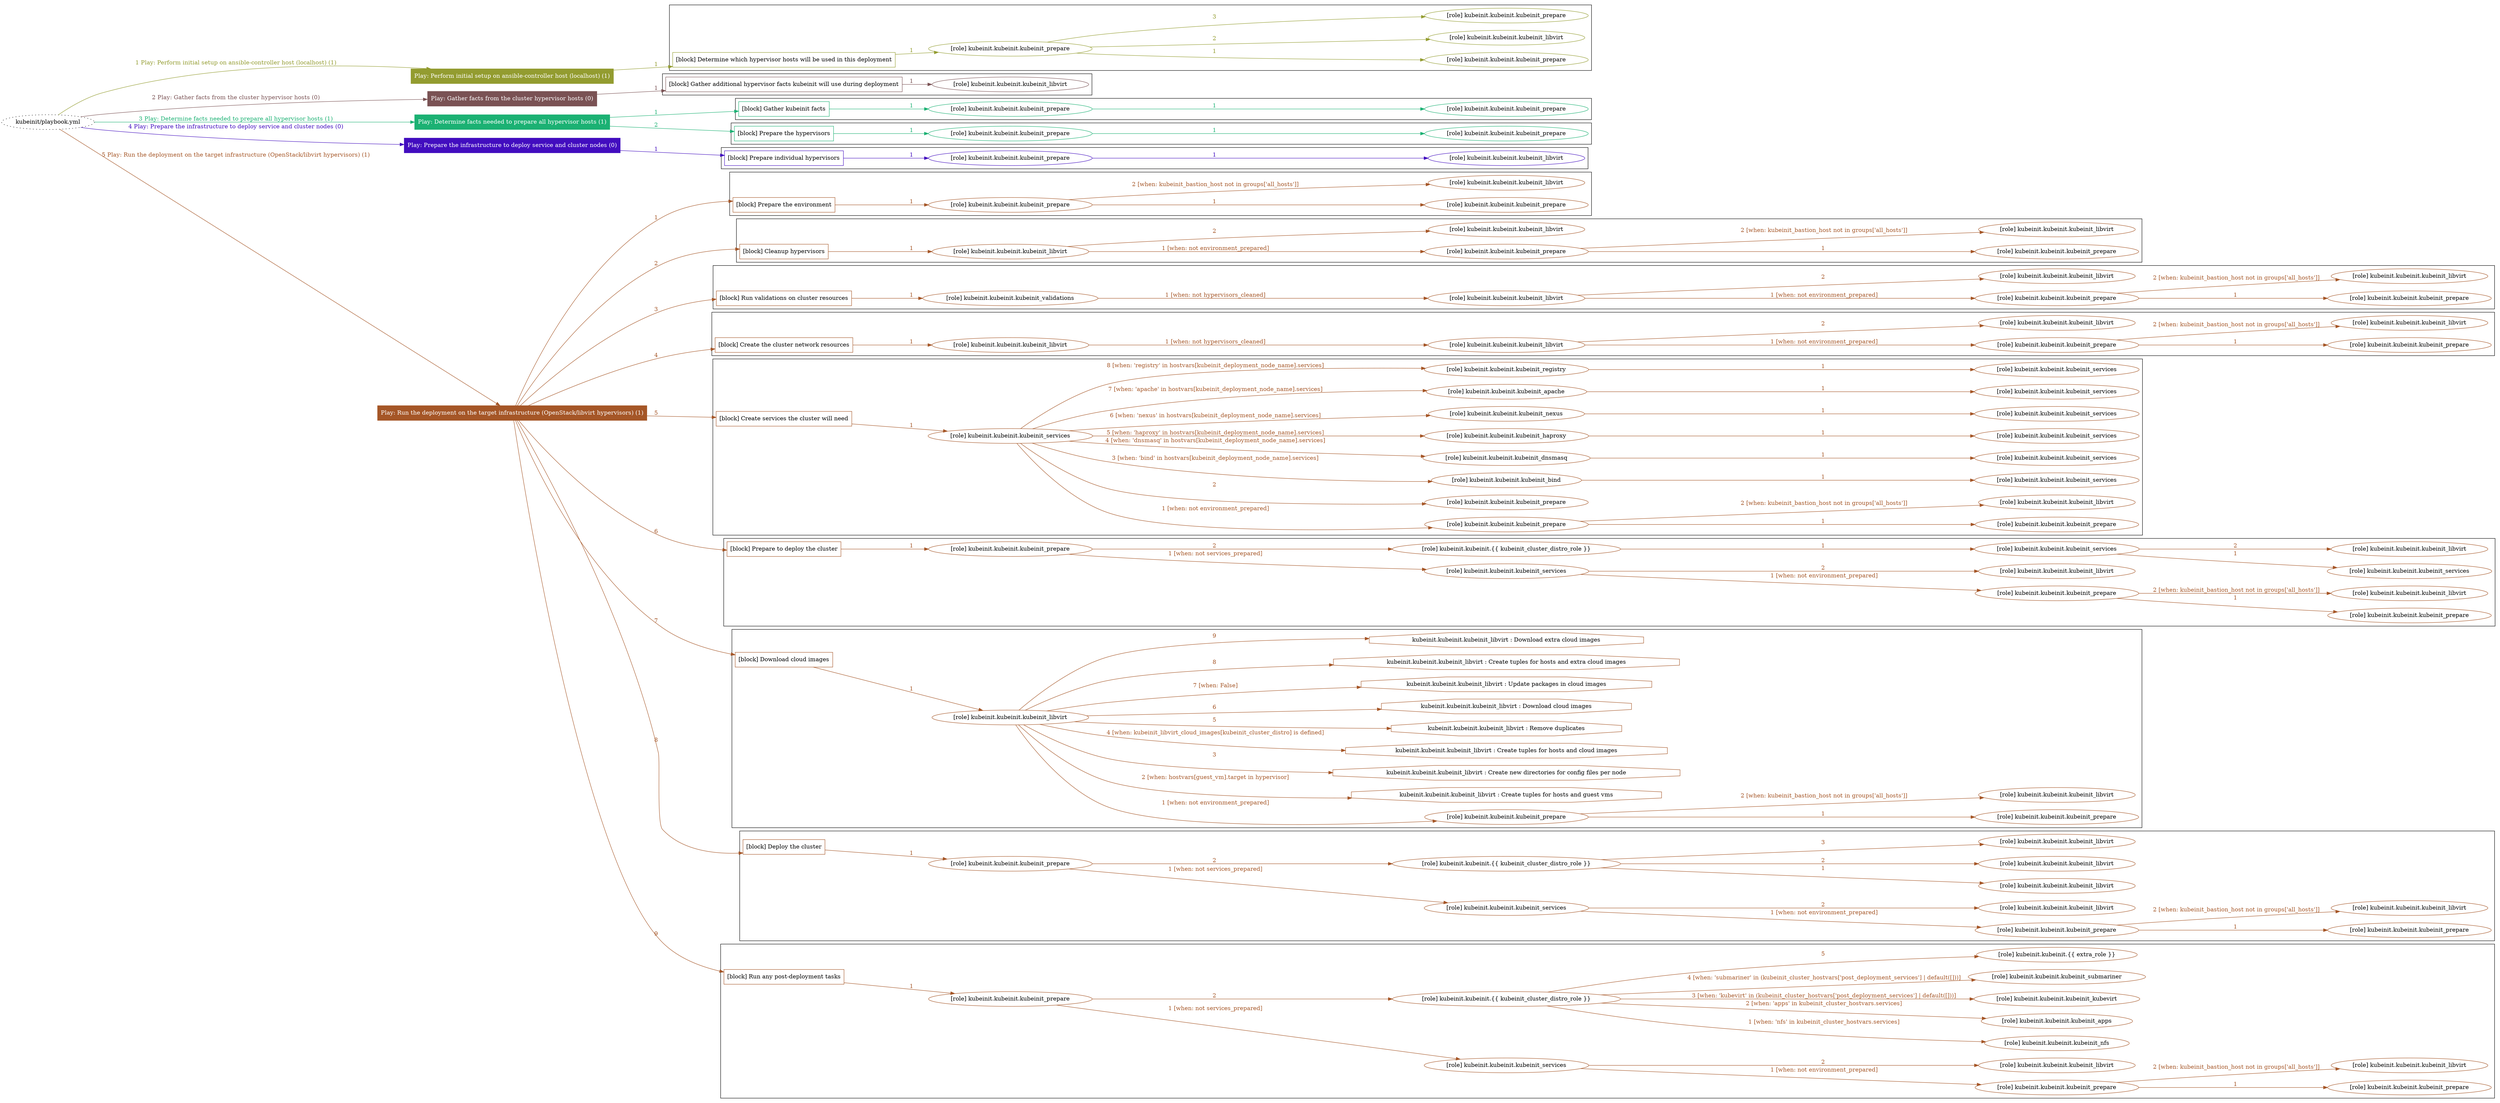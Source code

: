digraph {
	graph [concentrate=true ordering=in rankdir=LR ratio=fill]
	edge [esep=5 sep=10]
	"kubeinit/playbook.yml" [URL="/home/runner/work/kubeinit/kubeinit/kubeinit/playbook.yml" id=playbook_d1da9952 style=dotted]
	"kubeinit/playbook.yml" -> play_662b29b6 [label="1 Play: Perform initial setup on ansible-controller host (localhost) (1)" color="#939c30" fontcolor="#939c30" id=edge_playbook_d1da9952_play_662b29b6 labeltooltip="1 Play: Perform initial setup on ansible-controller host (localhost) (1)" tooltip="1 Play: Perform initial setup on ansible-controller host (localhost) (1)"]
	subgraph "Play: Perform initial setup on ansible-controller host (localhost) (1)" {
		play_662b29b6 [label="Play: Perform initial setup on ansible-controller host (localhost) (1)" URL="/home/runner/work/kubeinit/kubeinit/kubeinit/playbook.yml" color="#939c30" fontcolor="#ffffff" id=play_662b29b6 shape=box style=filled tooltip=localhost]
		play_662b29b6 -> block_c05d5212 [label=1 color="#939c30" fontcolor="#939c30" id=edge_1_play_662b29b6_block_c05d5212 labeltooltip=1 tooltip=1]
		subgraph cluster_block_c05d5212 {
			block_c05d5212 [label="[block] Determine which hypervisor hosts will be used in this deployment" URL="/home/runner/work/kubeinit/kubeinit/kubeinit/playbook.yml" color="#939c30" id=block_c05d5212 labeltooltip="Determine which hypervisor hosts will be used in this deployment" shape=box tooltip="Determine which hypervisor hosts will be used in this deployment"]
			block_c05d5212 -> role_7e450bf5 [label="1 " color="#939c30" fontcolor="#939c30" id=edge_1_block_c05d5212_role_7e450bf5 labeltooltip="1 " tooltip="1 "]
			subgraph "kubeinit.kubeinit.kubeinit_prepare" {
				role_7e450bf5 [label="[role] kubeinit.kubeinit.kubeinit_prepare" URL="/home/runner/work/kubeinit/kubeinit/kubeinit/playbook.yml" color="#939c30" id=role_7e450bf5 tooltip="kubeinit.kubeinit.kubeinit_prepare"]
				role_7e450bf5 -> role_4f6986a4 [label="1 " color="#939c30" fontcolor="#939c30" id=edge_1_role_7e450bf5_role_4f6986a4 labeltooltip="1 " tooltip="1 "]
				subgraph "kubeinit.kubeinit.kubeinit_prepare" {
					role_4f6986a4 [label="[role] kubeinit.kubeinit.kubeinit_prepare" URL="/home/runner/.ansible/collections/ansible_collections/kubeinit/kubeinit/roles/kubeinit_prepare/tasks/build_hypervisors_group.yml" color="#939c30" id=role_4f6986a4 tooltip="kubeinit.kubeinit.kubeinit_prepare"]
				}
				role_7e450bf5 -> role_760bb6c4 [label="2 " color="#939c30" fontcolor="#939c30" id=edge_2_role_7e450bf5_role_760bb6c4 labeltooltip="2 " tooltip="2 "]
				subgraph "kubeinit.kubeinit.kubeinit_libvirt" {
					role_760bb6c4 [label="[role] kubeinit.kubeinit.kubeinit_libvirt" URL="/home/runner/.ansible/collections/ansible_collections/kubeinit/kubeinit/roles/kubeinit_prepare/tasks/build_hypervisors_group.yml" color="#939c30" id=role_760bb6c4 tooltip="kubeinit.kubeinit.kubeinit_libvirt"]
				}
				role_7e450bf5 -> role_2a77bbaf [label="3 " color="#939c30" fontcolor="#939c30" id=edge_3_role_7e450bf5_role_2a77bbaf labeltooltip="3 " tooltip="3 "]
				subgraph "kubeinit.kubeinit.kubeinit_prepare" {
					role_2a77bbaf [label="[role] kubeinit.kubeinit.kubeinit_prepare" URL="/home/runner/.ansible/collections/ansible_collections/kubeinit/kubeinit/roles/kubeinit_prepare/tasks/build_hypervisors_group.yml" color="#939c30" id=role_2a77bbaf tooltip="kubeinit.kubeinit.kubeinit_prepare"]
				}
			}
		}
	}
	"kubeinit/playbook.yml" -> play_2a6d1d08 [label="2 Play: Gather facts from the cluster hypervisor hosts (0)" color="#7a5254" fontcolor="#7a5254" id=edge_playbook_d1da9952_play_2a6d1d08 labeltooltip="2 Play: Gather facts from the cluster hypervisor hosts (0)" tooltip="2 Play: Gather facts from the cluster hypervisor hosts (0)"]
	subgraph "Play: Gather facts from the cluster hypervisor hosts (0)" {
		play_2a6d1d08 [label="Play: Gather facts from the cluster hypervisor hosts (0)" URL="/home/runner/work/kubeinit/kubeinit/kubeinit/playbook.yml" color="#7a5254" fontcolor="#ffffff" id=play_2a6d1d08 shape=box style=filled tooltip="Play: Gather facts from the cluster hypervisor hosts (0)"]
		play_2a6d1d08 -> block_2b418cd2 [label=1 color="#7a5254" fontcolor="#7a5254" id=edge_1_play_2a6d1d08_block_2b418cd2 labeltooltip=1 tooltip=1]
		subgraph cluster_block_2b418cd2 {
			block_2b418cd2 [label="[block] Gather additional hypervisor facts kubeinit will use during deployment" URL="/home/runner/work/kubeinit/kubeinit/kubeinit/playbook.yml" color="#7a5254" id=block_2b418cd2 labeltooltip="Gather additional hypervisor facts kubeinit will use during deployment" shape=box tooltip="Gather additional hypervisor facts kubeinit will use during deployment"]
			block_2b418cd2 -> role_70127aea [label="1 " color="#7a5254" fontcolor="#7a5254" id=edge_1_block_2b418cd2_role_70127aea labeltooltip="1 " tooltip="1 "]
			subgraph "kubeinit.kubeinit.kubeinit_libvirt" {
				role_70127aea [label="[role] kubeinit.kubeinit.kubeinit_libvirt" URL="/home/runner/work/kubeinit/kubeinit/kubeinit/playbook.yml" color="#7a5254" id=role_70127aea tooltip="kubeinit.kubeinit.kubeinit_libvirt"]
			}
		}
	}
	"kubeinit/playbook.yml" -> play_6ed40067 [label="3 Play: Determine facts needed to prepare all hypervisor hosts (1)" color="#1bb173" fontcolor="#1bb173" id=edge_playbook_d1da9952_play_6ed40067 labeltooltip="3 Play: Determine facts needed to prepare all hypervisor hosts (1)" tooltip="3 Play: Determine facts needed to prepare all hypervisor hosts (1)"]
	subgraph "Play: Determine facts needed to prepare all hypervisor hosts (1)" {
		play_6ed40067 [label="Play: Determine facts needed to prepare all hypervisor hosts (1)" URL="/home/runner/work/kubeinit/kubeinit/kubeinit/playbook.yml" color="#1bb173" fontcolor="#ffffff" id=play_6ed40067 shape=box style=filled tooltip=localhost]
		play_6ed40067 -> block_ebfdbe1a [label=1 color="#1bb173" fontcolor="#1bb173" id=edge_1_play_6ed40067_block_ebfdbe1a labeltooltip=1 tooltip=1]
		subgraph cluster_block_ebfdbe1a {
			block_ebfdbe1a [label="[block] Gather kubeinit facts" URL="/home/runner/work/kubeinit/kubeinit/kubeinit/playbook.yml" color="#1bb173" id=block_ebfdbe1a labeltooltip="Gather kubeinit facts" shape=box tooltip="Gather kubeinit facts"]
			block_ebfdbe1a -> role_60ce5a3d [label="1 " color="#1bb173" fontcolor="#1bb173" id=edge_1_block_ebfdbe1a_role_60ce5a3d labeltooltip="1 " tooltip="1 "]
			subgraph "kubeinit.kubeinit.kubeinit_prepare" {
				role_60ce5a3d [label="[role] kubeinit.kubeinit.kubeinit_prepare" URL="/home/runner/work/kubeinit/kubeinit/kubeinit/playbook.yml" color="#1bb173" id=role_60ce5a3d tooltip="kubeinit.kubeinit.kubeinit_prepare"]
				role_60ce5a3d -> role_735c7109 [label="1 " color="#1bb173" fontcolor="#1bb173" id=edge_1_role_60ce5a3d_role_735c7109 labeltooltip="1 " tooltip="1 "]
				subgraph "kubeinit.kubeinit.kubeinit_prepare" {
					role_735c7109 [label="[role] kubeinit.kubeinit.kubeinit_prepare" URL="/home/runner/.ansible/collections/ansible_collections/kubeinit/kubeinit/roles/kubeinit_prepare/tasks/gather_kubeinit_facts.yml" color="#1bb173" id=role_735c7109 tooltip="kubeinit.kubeinit.kubeinit_prepare"]
				}
			}
		}
		play_6ed40067 -> block_7d6ee510 [label=2 color="#1bb173" fontcolor="#1bb173" id=edge_2_play_6ed40067_block_7d6ee510 labeltooltip=2 tooltip=2]
		subgraph cluster_block_7d6ee510 {
			block_7d6ee510 [label="[block] Prepare the hypervisors" URL="/home/runner/work/kubeinit/kubeinit/kubeinit/playbook.yml" color="#1bb173" id=block_7d6ee510 labeltooltip="Prepare the hypervisors" shape=box tooltip="Prepare the hypervisors"]
			block_7d6ee510 -> role_ae516bfd [label="1 " color="#1bb173" fontcolor="#1bb173" id=edge_1_block_7d6ee510_role_ae516bfd labeltooltip="1 " tooltip="1 "]
			subgraph "kubeinit.kubeinit.kubeinit_prepare" {
				role_ae516bfd [label="[role] kubeinit.kubeinit.kubeinit_prepare" URL="/home/runner/work/kubeinit/kubeinit/kubeinit/playbook.yml" color="#1bb173" id=role_ae516bfd tooltip="kubeinit.kubeinit.kubeinit_prepare"]
				role_ae516bfd -> role_1ea1a1ce [label="1 " color="#1bb173" fontcolor="#1bb173" id=edge_1_role_ae516bfd_role_1ea1a1ce labeltooltip="1 " tooltip="1 "]
				subgraph "kubeinit.kubeinit.kubeinit_prepare" {
					role_1ea1a1ce [label="[role] kubeinit.kubeinit.kubeinit_prepare" URL="/home/runner/.ansible/collections/ansible_collections/kubeinit/kubeinit/roles/kubeinit_prepare/tasks/gather_kubeinit_facts.yml" color="#1bb173" id=role_1ea1a1ce tooltip="kubeinit.kubeinit.kubeinit_prepare"]
				}
			}
		}
	}
	"kubeinit/playbook.yml" -> play_70d8ca11 [label="4 Play: Prepare the infrastructure to deploy service and cluster nodes (0)" color="#420dbf" fontcolor="#420dbf" id=edge_playbook_d1da9952_play_70d8ca11 labeltooltip="4 Play: Prepare the infrastructure to deploy service and cluster nodes (0)" tooltip="4 Play: Prepare the infrastructure to deploy service and cluster nodes (0)"]
	subgraph "Play: Prepare the infrastructure to deploy service and cluster nodes (0)" {
		play_70d8ca11 [label="Play: Prepare the infrastructure to deploy service and cluster nodes (0)" URL="/home/runner/work/kubeinit/kubeinit/kubeinit/playbook.yml" color="#420dbf" fontcolor="#ffffff" id=play_70d8ca11 shape=box style=filled tooltip="Play: Prepare the infrastructure to deploy service and cluster nodes (0)"]
		play_70d8ca11 -> block_3f140cfa [label=1 color="#420dbf" fontcolor="#420dbf" id=edge_1_play_70d8ca11_block_3f140cfa labeltooltip=1 tooltip=1]
		subgraph cluster_block_3f140cfa {
			block_3f140cfa [label="[block] Prepare individual hypervisors" URL="/home/runner/work/kubeinit/kubeinit/kubeinit/playbook.yml" color="#420dbf" id=block_3f140cfa labeltooltip="Prepare individual hypervisors" shape=box tooltip="Prepare individual hypervisors"]
			block_3f140cfa -> role_efd547f2 [label="1 " color="#420dbf" fontcolor="#420dbf" id=edge_1_block_3f140cfa_role_efd547f2 labeltooltip="1 " tooltip="1 "]
			subgraph "kubeinit.kubeinit.kubeinit_prepare" {
				role_efd547f2 [label="[role] kubeinit.kubeinit.kubeinit_prepare" URL="/home/runner/work/kubeinit/kubeinit/kubeinit/playbook.yml" color="#420dbf" id=role_efd547f2 tooltip="kubeinit.kubeinit.kubeinit_prepare"]
				role_efd547f2 -> role_08964201 [label="1 " color="#420dbf" fontcolor="#420dbf" id=edge_1_role_efd547f2_role_08964201 labeltooltip="1 " tooltip="1 "]
				subgraph "kubeinit.kubeinit.kubeinit_libvirt" {
					role_08964201 [label="[role] kubeinit.kubeinit.kubeinit_libvirt" URL="/home/runner/.ansible/collections/ansible_collections/kubeinit/kubeinit/roles/kubeinit_prepare/tasks/prepare_hypervisor.yml" color="#420dbf" id=role_08964201 tooltip="kubeinit.kubeinit.kubeinit_libvirt"]
				}
			}
		}
	}
	"kubeinit/playbook.yml" -> play_ff122898 [label="5 Play: Run the deployment on the target infrastructure (OpenStack/libvirt hypervisors) (1)" color="#a55627" fontcolor="#a55627" id=edge_playbook_d1da9952_play_ff122898 labeltooltip="5 Play: Run the deployment on the target infrastructure (OpenStack/libvirt hypervisors) (1)" tooltip="5 Play: Run the deployment on the target infrastructure (OpenStack/libvirt hypervisors) (1)"]
	subgraph "Play: Run the deployment on the target infrastructure (OpenStack/libvirt hypervisors) (1)" {
		play_ff122898 [label="Play: Run the deployment on the target infrastructure (OpenStack/libvirt hypervisors) (1)" URL="/home/runner/work/kubeinit/kubeinit/kubeinit/playbook.yml" color="#a55627" fontcolor="#ffffff" id=play_ff122898 shape=box style=filled tooltip=localhost]
		play_ff122898 -> block_a1c1dda0 [label=1 color="#a55627" fontcolor="#a55627" id=edge_1_play_ff122898_block_a1c1dda0 labeltooltip=1 tooltip=1]
		subgraph cluster_block_a1c1dda0 {
			block_a1c1dda0 [label="[block] Prepare the environment" URL="/home/runner/work/kubeinit/kubeinit/kubeinit/playbook.yml" color="#a55627" id=block_a1c1dda0 labeltooltip="Prepare the environment" shape=box tooltip="Prepare the environment"]
			block_a1c1dda0 -> role_d96fa83d [label="1 " color="#a55627" fontcolor="#a55627" id=edge_1_block_a1c1dda0_role_d96fa83d labeltooltip="1 " tooltip="1 "]
			subgraph "kubeinit.kubeinit.kubeinit_prepare" {
				role_d96fa83d [label="[role] kubeinit.kubeinit.kubeinit_prepare" URL="/home/runner/work/kubeinit/kubeinit/kubeinit/playbook.yml" color="#a55627" id=role_d96fa83d tooltip="kubeinit.kubeinit.kubeinit_prepare"]
				role_d96fa83d -> role_6de77647 [label="1 " color="#a55627" fontcolor="#a55627" id=edge_1_role_d96fa83d_role_6de77647 labeltooltip="1 " tooltip="1 "]
				subgraph "kubeinit.kubeinit.kubeinit_prepare" {
					role_6de77647 [label="[role] kubeinit.kubeinit.kubeinit_prepare" URL="/home/runner/.ansible/collections/ansible_collections/kubeinit/kubeinit/roles/kubeinit_prepare/tasks/gather_kubeinit_facts.yml" color="#a55627" id=role_6de77647 tooltip="kubeinit.kubeinit.kubeinit_prepare"]
				}
				role_d96fa83d -> role_93c3fdcf [label="2 [when: kubeinit_bastion_host not in groups['all_hosts']]" color="#a55627" fontcolor="#a55627" id=edge_2_role_d96fa83d_role_93c3fdcf labeltooltip="2 [when: kubeinit_bastion_host not in groups['all_hosts']]" tooltip="2 [when: kubeinit_bastion_host not in groups['all_hosts']]"]
				subgraph "kubeinit.kubeinit.kubeinit_libvirt" {
					role_93c3fdcf [label="[role] kubeinit.kubeinit.kubeinit_libvirt" URL="/home/runner/.ansible/collections/ansible_collections/kubeinit/kubeinit/roles/kubeinit_prepare/tasks/main.yml" color="#a55627" id=role_93c3fdcf tooltip="kubeinit.kubeinit.kubeinit_libvirt"]
				}
			}
		}
		play_ff122898 -> block_fe1dab68 [label=2 color="#a55627" fontcolor="#a55627" id=edge_2_play_ff122898_block_fe1dab68 labeltooltip=2 tooltip=2]
		subgraph cluster_block_fe1dab68 {
			block_fe1dab68 [label="[block] Cleanup hypervisors" URL="/home/runner/work/kubeinit/kubeinit/kubeinit/playbook.yml" color="#a55627" id=block_fe1dab68 labeltooltip="Cleanup hypervisors" shape=box tooltip="Cleanup hypervisors"]
			block_fe1dab68 -> role_15ebee06 [label="1 " color="#a55627" fontcolor="#a55627" id=edge_1_block_fe1dab68_role_15ebee06 labeltooltip="1 " tooltip="1 "]
			subgraph "kubeinit.kubeinit.kubeinit_libvirt" {
				role_15ebee06 [label="[role] kubeinit.kubeinit.kubeinit_libvirt" URL="/home/runner/work/kubeinit/kubeinit/kubeinit/playbook.yml" color="#a55627" id=role_15ebee06 tooltip="kubeinit.kubeinit.kubeinit_libvirt"]
				role_15ebee06 -> role_fa519ac3 [label="1 [when: not environment_prepared]" color="#a55627" fontcolor="#a55627" id=edge_1_role_15ebee06_role_fa519ac3 labeltooltip="1 [when: not environment_prepared]" tooltip="1 [when: not environment_prepared]"]
				subgraph "kubeinit.kubeinit.kubeinit_prepare" {
					role_fa519ac3 [label="[role] kubeinit.kubeinit.kubeinit_prepare" URL="/home/runner/.ansible/collections/ansible_collections/kubeinit/kubeinit/roles/kubeinit_libvirt/tasks/cleanup_hypervisors.yml" color="#a55627" id=role_fa519ac3 tooltip="kubeinit.kubeinit.kubeinit_prepare"]
					role_fa519ac3 -> role_7767918a [label="1 " color="#a55627" fontcolor="#a55627" id=edge_1_role_fa519ac3_role_7767918a labeltooltip="1 " tooltip="1 "]
					subgraph "kubeinit.kubeinit.kubeinit_prepare" {
						role_7767918a [label="[role] kubeinit.kubeinit.kubeinit_prepare" URL="/home/runner/.ansible/collections/ansible_collections/kubeinit/kubeinit/roles/kubeinit_prepare/tasks/gather_kubeinit_facts.yml" color="#a55627" id=role_7767918a tooltip="kubeinit.kubeinit.kubeinit_prepare"]
					}
					role_fa519ac3 -> role_ffe17108 [label="2 [when: kubeinit_bastion_host not in groups['all_hosts']]" color="#a55627" fontcolor="#a55627" id=edge_2_role_fa519ac3_role_ffe17108 labeltooltip="2 [when: kubeinit_bastion_host not in groups['all_hosts']]" tooltip="2 [when: kubeinit_bastion_host not in groups['all_hosts']]"]
					subgraph "kubeinit.kubeinit.kubeinit_libvirt" {
						role_ffe17108 [label="[role] kubeinit.kubeinit.kubeinit_libvirt" URL="/home/runner/.ansible/collections/ansible_collections/kubeinit/kubeinit/roles/kubeinit_prepare/tasks/main.yml" color="#a55627" id=role_ffe17108 tooltip="kubeinit.kubeinit.kubeinit_libvirt"]
					}
				}
				role_15ebee06 -> role_f2a2088e [label="2 " color="#a55627" fontcolor="#a55627" id=edge_2_role_15ebee06_role_f2a2088e labeltooltip="2 " tooltip="2 "]
				subgraph "kubeinit.kubeinit.kubeinit_libvirt" {
					role_f2a2088e [label="[role] kubeinit.kubeinit.kubeinit_libvirt" URL="/home/runner/.ansible/collections/ansible_collections/kubeinit/kubeinit/roles/kubeinit_libvirt/tasks/cleanup_hypervisors.yml" color="#a55627" id=role_f2a2088e tooltip="kubeinit.kubeinit.kubeinit_libvirt"]
				}
			}
		}
		play_ff122898 -> block_c9b6cfbb [label=3 color="#a55627" fontcolor="#a55627" id=edge_3_play_ff122898_block_c9b6cfbb labeltooltip=3 tooltip=3]
		subgraph cluster_block_c9b6cfbb {
			block_c9b6cfbb [label="[block] Run validations on cluster resources" URL="/home/runner/work/kubeinit/kubeinit/kubeinit/playbook.yml" color="#a55627" id=block_c9b6cfbb labeltooltip="Run validations on cluster resources" shape=box tooltip="Run validations on cluster resources"]
			block_c9b6cfbb -> role_44fe8da6 [label="1 " color="#a55627" fontcolor="#a55627" id=edge_1_block_c9b6cfbb_role_44fe8da6 labeltooltip="1 " tooltip="1 "]
			subgraph "kubeinit.kubeinit.kubeinit_validations" {
				role_44fe8da6 [label="[role] kubeinit.kubeinit.kubeinit_validations" URL="/home/runner/work/kubeinit/kubeinit/kubeinit/playbook.yml" color="#a55627" id=role_44fe8da6 tooltip="kubeinit.kubeinit.kubeinit_validations"]
				role_44fe8da6 -> role_79fc23a8 [label="1 [when: not hypervisors_cleaned]" color="#a55627" fontcolor="#a55627" id=edge_1_role_44fe8da6_role_79fc23a8 labeltooltip="1 [when: not hypervisors_cleaned]" tooltip="1 [when: not hypervisors_cleaned]"]
				subgraph "kubeinit.kubeinit.kubeinit_libvirt" {
					role_79fc23a8 [label="[role] kubeinit.kubeinit.kubeinit_libvirt" URL="/home/runner/.ansible/collections/ansible_collections/kubeinit/kubeinit/roles/kubeinit_validations/tasks/main.yml" color="#a55627" id=role_79fc23a8 tooltip="kubeinit.kubeinit.kubeinit_libvirt"]
					role_79fc23a8 -> role_18f43c79 [label="1 [when: not environment_prepared]" color="#a55627" fontcolor="#a55627" id=edge_1_role_79fc23a8_role_18f43c79 labeltooltip="1 [when: not environment_prepared]" tooltip="1 [when: not environment_prepared]"]
					subgraph "kubeinit.kubeinit.kubeinit_prepare" {
						role_18f43c79 [label="[role] kubeinit.kubeinit.kubeinit_prepare" URL="/home/runner/.ansible/collections/ansible_collections/kubeinit/kubeinit/roles/kubeinit_libvirt/tasks/cleanup_hypervisors.yml" color="#a55627" id=role_18f43c79 tooltip="kubeinit.kubeinit.kubeinit_prepare"]
						role_18f43c79 -> role_b8245655 [label="1 " color="#a55627" fontcolor="#a55627" id=edge_1_role_18f43c79_role_b8245655 labeltooltip="1 " tooltip="1 "]
						subgraph "kubeinit.kubeinit.kubeinit_prepare" {
							role_b8245655 [label="[role] kubeinit.kubeinit.kubeinit_prepare" URL="/home/runner/.ansible/collections/ansible_collections/kubeinit/kubeinit/roles/kubeinit_prepare/tasks/gather_kubeinit_facts.yml" color="#a55627" id=role_b8245655 tooltip="kubeinit.kubeinit.kubeinit_prepare"]
						}
						role_18f43c79 -> role_533a07e6 [label="2 [when: kubeinit_bastion_host not in groups['all_hosts']]" color="#a55627" fontcolor="#a55627" id=edge_2_role_18f43c79_role_533a07e6 labeltooltip="2 [when: kubeinit_bastion_host not in groups['all_hosts']]" tooltip="2 [when: kubeinit_bastion_host not in groups['all_hosts']]"]
						subgraph "kubeinit.kubeinit.kubeinit_libvirt" {
							role_533a07e6 [label="[role] kubeinit.kubeinit.kubeinit_libvirt" URL="/home/runner/.ansible/collections/ansible_collections/kubeinit/kubeinit/roles/kubeinit_prepare/tasks/main.yml" color="#a55627" id=role_533a07e6 tooltip="kubeinit.kubeinit.kubeinit_libvirt"]
						}
					}
					role_79fc23a8 -> role_9ee96bc9 [label="2 " color="#a55627" fontcolor="#a55627" id=edge_2_role_79fc23a8_role_9ee96bc9 labeltooltip="2 " tooltip="2 "]
					subgraph "kubeinit.kubeinit.kubeinit_libvirt" {
						role_9ee96bc9 [label="[role] kubeinit.kubeinit.kubeinit_libvirt" URL="/home/runner/.ansible/collections/ansible_collections/kubeinit/kubeinit/roles/kubeinit_libvirt/tasks/cleanup_hypervisors.yml" color="#a55627" id=role_9ee96bc9 tooltip="kubeinit.kubeinit.kubeinit_libvirt"]
					}
				}
			}
		}
		play_ff122898 -> block_937f1e82 [label=4 color="#a55627" fontcolor="#a55627" id=edge_4_play_ff122898_block_937f1e82 labeltooltip=4 tooltip=4]
		subgraph cluster_block_937f1e82 {
			block_937f1e82 [label="[block] Create the cluster network resources" URL="/home/runner/work/kubeinit/kubeinit/kubeinit/playbook.yml" color="#a55627" id=block_937f1e82 labeltooltip="Create the cluster network resources" shape=box tooltip="Create the cluster network resources"]
			block_937f1e82 -> role_d02ef80a [label="1 " color="#a55627" fontcolor="#a55627" id=edge_1_block_937f1e82_role_d02ef80a labeltooltip="1 " tooltip="1 "]
			subgraph "kubeinit.kubeinit.kubeinit_libvirt" {
				role_d02ef80a [label="[role] kubeinit.kubeinit.kubeinit_libvirt" URL="/home/runner/work/kubeinit/kubeinit/kubeinit/playbook.yml" color="#a55627" id=role_d02ef80a tooltip="kubeinit.kubeinit.kubeinit_libvirt"]
				role_d02ef80a -> role_ef34775c [label="1 [when: not hypervisors_cleaned]" color="#a55627" fontcolor="#a55627" id=edge_1_role_d02ef80a_role_ef34775c labeltooltip="1 [when: not hypervisors_cleaned]" tooltip="1 [when: not hypervisors_cleaned]"]
				subgraph "kubeinit.kubeinit.kubeinit_libvirt" {
					role_ef34775c [label="[role] kubeinit.kubeinit.kubeinit_libvirt" URL="/home/runner/.ansible/collections/ansible_collections/kubeinit/kubeinit/roles/kubeinit_libvirt/tasks/create_network.yml" color="#a55627" id=role_ef34775c tooltip="kubeinit.kubeinit.kubeinit_libvirt"]
					role_ef34775c -> role_bf5b9fa1 [label="1 [when: not environment_prepared]" color="#a55627" fontcolor="#a55627" id=edge_1_role_ef34775c_role_bf5b9fa1 labeltooltip="1 [when: not environment_prepared]" tooltip="1 [when: not environment_prepared]"]
					subgraph "kubeinit.kubeinit.kubeinit_prepare" {
						role_bf5b9fa1 [label="[role] kubeinit.kubeinit.kubeinit_prepare" URL="/home/runner/.ansible/collections/ansible_collections/kubeinit/kubeinit/roles/kubeinit_libvirt/tasks/cleanup_hypervisors.yml" color="#a55627" id=role_bf5b9fa1 tooltip="kubeinit.kubeinit.kubeinit_prepare"]
						role_bf5b9fa1 -> role_0b56f27d [label="1 " color="#a55627" fontcolor="#a55627" id=edge_1_role_bf5b9fa1_role_0b56f27d labeltooltip="1 " tooltip="1 "]
						subgraph "kubeinit.kubeinit.kubeinit_prepare" {
							role_0b56f27d [label="[role] kubeinit.kubeinit.kubeinit_prepare" URL="/home/runner/.ansible/collections/ansible_collections/kubeinit/kubeinit/roles/kubeinit_prepare/tasks/gather_kubeinit_facts.yml" color="#a55627" id=role_0b56f27d tooltip="kubeinit.kubeinit.kubeinit_prepare"]
						}
						role_bf5b9fa1 -> role_409d91f5 [label="2 [when: kubeinit_bastion_host not in groups['all_hosts']]" color="#a55627" fontcolor="#a55627" id=edge_2_role_bf5b9fa1_role_409d91f5 labeltooltip="2 [when: kubeinit_bastion_host not in groups['all_hosts']]" tooltip="2 [when: kubeinit_bastion_host not in groups['all_hosts']]"]
						subgraph "kubeinit.kubeinit.kubeinit_libvirt" {
							role_409d91f5 [label="[role] kubeinit.kubeinit.kubeinit_libvirt" URL="/home/runner/.ansible/collections/ansible_collections/kubeinit/kubeinit/roles/kubeinit_prepare/tasks/main.yml" color="#a55627" id=role_409d91f5 tooltip="kubeinit.kubeinit.kubeinit_libvirt"]
						}
					}
					role_ef34775c -> role_eb35849c [label="2 " color="#a55627" fontcolor="#a55627" id=edge_2_role_ef34775c_role_eb35849c labeltooltip="2 " tooltip="2 "]
					subgraph "kubeinit.kubeinit.kubeinit_libvirt" {
						role_eb35849c [label="[role] kubeinit.kubeinit.kubeinit_libvirt" URL="/home/runner/.ansible/collections/ansible_collections/kubeinit/kubeinit/roles/kubeinit_libvirt/tasks/cleanup_hypervisors.yml" color="#a55627" id=role_eb35849c tooltip="kubeinit.kubeinit.kubeinit_libvirt"]
					}
				}
			}
		}
		play_ff122898 -> block_15cf905e [label=5 color="#a55627" fontcolor="#a55627" id=edge_5_play_ff122898_block_15cf905e labeltooltip=5 tooltip=5]
		subgraph cluster_block_15cf905e {
			block_15cf905e [label="[block] Create services the cluster will need" URL="/home/runner/work/kubeinit/kubeinit/kubeinit/playbook.yml" color="#a55627" id=block_15cf905e labeltooltip="Create services the cluster will need" shape=box tooltip="Create services the cluster will need"]
			block_15cf905e -> role_a4e5ff39 [label="1 " color="#a55627" fontcolor="#a55627" id=edge_1_block_15cf905e_role_a4e5ff39 labeltooltip="1 " tooltip="1 "]
			subgraph "kubeinit.kubeinit.kubeinit_services" {
				role_a4e5ff39 [label="[role] kubeinit.kubeinit.kubeinit_services" URL="/home/runner/work/kubeinit/kubeinit/kubeinit/playbook.yml" color="#a55627" id=role_a4e5ff39 tooltip="kubeinit.kubeinit.kubeinit_services"]
				role_a4e5ff39 -> role_e1d6555a [label="1 [when: not environment_prepared]" color="#a55627" fontcolor="#a55627" id=edge_1_role_a4e5ff39_role_e1d6555a labeltooltip="1 [when: not environment_prepared]" tooltip="1 [when: not environment_prepared]"]
				subgraph "kubeinit.kubeinit.kubeinit_prepare" {
					role_e1d6555a [label="[role] kubeinit.kubeinit.kubeinit_prepare" URL="/home/runner/.ansible/collections/ansible_collections/kubeinit/kubeinit/roles/kubeinit_services/tasks/main.yml" color="#a55627" id=role_e1d6555a tooltip="kubeinit.kubeinit.kubeinit_prepare"]
					role_e1d6555a -> role_dd7f7ed7 [label="1 " color="#a55627" fontcolor="#a55627" id=edge_1_role_e1d6555a_role_dd7f7ed7 labeltooltip="1 " tooltip="1 "]
					subgraph "kubeinit.kubeinit.kubeinit_prepare" {
						role_dd7f7ed7 [label="[role] kubeinit.kubeinit.kubeinit_prepare" URL="/home/runner/.ansible/collections/ansible_collections/kubeinit/kubeinit/roles/kubeinit_prepare/tasks/gather_kubeinit_facts.yml" color="#a55627" id=role_dd7f7ed7 tooltip="kubeinit.kubeinit.kubeinit_prepare"]
					}
					role_e1d6555a -> role_6e6dd01f [label="2 [when: kubeinit_bastion_host not in groups['all_hosts']]" color="#a55627" fontcolor="#a55627" id=edge_2_role_e1d6555a_role_6e6dd01f labeltooltip="2 [when: kubeinit_bastion_host not in groups['all_hosts']]" tooltip="2 [when: kubeinit_bastion_host not in groups['all_hosts']]"]
					subgraph "kubeinit.kubeinit.kubeinit_libvirt" {
						role_6e6dd01f [label="[role] kubeinit.kubeinit.kubeinit_libvirt" URL="/home/runner/.ansible/collections/ansible_collections/kubeinit/kubeinit/roles/kubeinit_prepare/tasks/main.yml" color="#a55627" id=role_6e6dd01f tooltip="kubeinit.kubeinit.kubeinit_libvirt"]
					}
				}
				role_a4e5ff39 -> role_94dcae88 [label="2 " color="#a55627" fontcolor="#a55627" id=edge_2_role_a4e5ff39_role_94dcae88 labeltooltip="2 " tooltip="2 "]
				subgraph "kubeinit.kubeinit.kubeinit_prepare" {
					role_94dcae88 [label="[role] kubeinit.kubeinit.kubeinit_prepare" URL="/home/runner/.ansible/collections/ansible_collections/kubeinit/kubeinit/roles/kubeinit_services/tasks/00_create_service_pod.yml" color="#a55627" id=role_94dcae88 tooltip="kubeinit.kubeinit.kubeinit_prepare"]
				}
				role_a4e5ff39 -> role_3a056a64 [label="3 [when: 'bind' in hostvars[kubeinit_deployment_node_name].services]" color="#a55627" fontcolor="#a55627" id=edge_3_role_a4e5ff39_role_3a056a64 labeltooltip="3 [when: 'bind' in hostvars[kubeinit_deployment_node_name].services]" tooltip="3 [when: 'bind' in hostvars[kubeinit_deployment_node_name].services]"]
				subgraph "kubeinit.kubeinit.kubeinit_bind" {
					role_3a056a64 [label="[role] kubeinit.kubeinit.kubeinit_bind" URL="/home/runner/.ansible/collections/ansible_collections/kubeinit/kubeinit/roles/kubeinit_services/tasks/start_services_containers.yml" color="#a55627" id=role_3a056a64 tooltip="kubeinit.kubeinit.kubeinit_bind"]
					role_3a056a64 -> role_43744a3e [label="1 " color="#a55627" fontcolor="#a55627" id=edge_1_role_3a056a64_role_43744a3e labeltooltip="1 " tooltip="1 "]
					subgraph "kubeinit.kubeinit.kubeinit_services" {
						role_43744a3e [label="[role] kubeinit.kubeinit.kubeinit_services" URL="/home/runner/.ansible/collections/ansible_collections/kubeinit/kubeinit/roles/kubeinit_bind/tasks/main.yml" color="#a55627" id=role_43744a3e tooltip="kubeinit.kubeinit.kubeinit_services"]
					}
				}
				role_a4e5ff39 -> role_310ad1a0 [label="4 [when: 'dnsmasq' in hostvars[kubeinit_deployment_node_name].services]" color="#a55627" fontcolor="#a55627" id=edge_4_role_a4e5ff39_role_310ad1a0 labeltooltip="4 [when: 'dnsmasq' in hostvars[kubeinit_deployment_node_name].services]" tooltip="4 [when: 'dnsmasq' in hostvars[kubeinit_deployment_node_name].services]"]
				subgraph "kubeinit.kubeinit.kubeinit_dnsmasq" {
					role_310ad1a0 [label="[role] kubeinit.kubeinit.kubeinit_dnsmasq" URL="/home/runner/.ansible/collections/ansible_collections/kubeinit/kubeinit/roles/kubeinit_services/tasks/start_services_containers.yml" color="#a55627" id=role_310ad1a0 tooltip="kubeinit.kubeinit.kubeinit_dnsmasq"]
					role_310ad1a0 -> role_9390b22e [label="1 " color="#a55627" fontcolor="#a55627" id=edge_1_role_310ad1a0_role_9390b22e labeltooltip="1 " tooltip="1 "]
					subgraph "kubeinit.kubeinit.kubeinit_services" {
						role_9390b22e [label="[role] kubeinit.kubeinit.kubeinit_services" URL="/home/runner/.ansible/collections/ansible_collections/kubeinit/kubeinit/roles/kubeinit_dnsmasq/tasks/main.yml" color="#a55627" id=role_9390b22e tooltip="kubeinit.kubeinit.kubeinit_services"]
					}
				}
				role_a4e5ff39 -> role_3c48ade3 [label="5 [when: 'haproxy' in hostvars[kubeinit_deployment_node_name].services]" color="#a55627" fontcolor="#a55627" id=edge_5_role_a4e5ff39_role_3c48ade3 labeltooltip="5 [when: 'haproxy' in hostvars[kubeinit_deployment_node_name].services]" tooltip="5 [when: 'haproxy' in hostvars[kubeinit_deployment_node_name].services]"]
				subgraph "kubeinit.kubeinit.kubeinit_haproxy" {
					role_3c48ade3 [label="[role] kubeinit.kubeinit.kubeinit_haproxy" URL="/home/runner/.ansible/collections/ansible_collections/kubeinit/kubeinit/roles/kubeinit_services/tasks/start_services_containers.yml" color="#a55627" id=role_3c48ade3 tooltip="kubeinit.kubeinit.kubeinit_haproxy"]
					role_3c48ade3 -> role_3b52ad11 [label="1 " color="#a55627" fontcolor="#a55627" id=edge_1_role_3c48ade3_role_3b52ad11 labeltooltip="1 " tooltip="1 "]
					subgraph "kubeinit.kubeinit.kubeinit_services" {
						role_3b52ad11 [label="[role] kubeinit.kubeinit.kubeinit_services" URL="/home/runner/.ansible/collections/ansible_collections/kubeinit/kubeinit/roles/kubeinit_haproxy/tasks/main.yml" color="#a55627" id=role_3b52ad11 tooltip="kubeinit.kubeinit.kubeinit_services"]
					}
				}
				role_a4e5ff39 -> role_70d8b5f3 [label="6 [when: 'nexus' in hostvars[kubeinit_deployment_node_name].services]" color="#a55627" fontcolor="#a55627" id=edge_6_role_a4e5ff39_role_70d8b5f3 labeltooltip="6 [when: 'nexus' in hostvars[kubeinit_deployment_node_name].services]" tooltip="6 [when: 'nexus' in hostvars[kubeinit_deployment_node_name].services]"]
				subgraph "kubeinit.kubeinit.kubeinit_nexus" {
					role_70d8b5f3 [label="[role] kubeinit.kubeinit.kubeinit_nexus" URL="/home/runner/.ansible/collections/ansible_collections/kubeinit/kubeinit/roles/kubeinit_services/tasks/start_services_containers.yml" color="#a55627" id=role_70d8b5f3 tooltip="kubeinit.kubeinit.kubeinit_nexus"]
					role_70d8b5f3 -> role_ec5d1455 [label="1 " color="#a55627" fontcolor="#a55627" id=edge_1_role_70d8b5f3_role_ec5d1455 labeltooltip="1 " tooltip="1 "]
					subgraph "kubeinit.kubeinit.kubeinit_services" {
						role_ec5d1455 [label="[role] kubeinit.kubeinit.kubeinit_services" URL="/home/runner/.ansible/collections/ansible_collections/kubeinit/kubeinit/roles/kubeinit_nexus/tasks/main.yml" color="#a55627" id=role_ec5d1455 tooltip="kubeinit.kubeinit.kubeinit_services"]
					}
				}
				role_a4e5ff39 -> role_0713ff67 [label="7 [when: 'apache' in hostvars[kubeinit_deployment_node_name].services]" color="#a55627" fontcolor="#a55627" id=edge_7_role_a4e5ff39_role_0713ff67 labeltooltip="7 [when: 'apache' in hostvars[kubeinit_deployment_node_name].services]" tooltip="7 [when: 'apache' in hostvars[kubeinit_deployment_node_name].services]"]
				subgraph "kubeinit.kubeinit.kubeinit_apache" {
					role_0713ff67 [label="[role] kubeinit.kubeinit.kubeinit_apache" URL="/home/runner/.ansible/collections/ansible_collections/kubeinit/kubeinit/roles/kubeinit_services/tasks/start_services_containers.yml" color="#a55627" id=role_0713ff67 tooltip="kubeinit.kubeinit.kubeinit_apache"]
					role_0713ff67 -> role_88b7f33c [label="1 " color="#a55627" fontcolor="#a55627" id=edge_1_role_0713ff67_role_88b7f33c labeltooltip="1 " tooltip="1 "]
					subgraph "kubeinit.kubeinit.kubeinit_services" {
						role_88b7f33c [label="[role] kubeinit.kubeinit.kubeinit_services" URL="/home/runner/.ansible/collections/ansible_collections/kubeinit/kubeinit/roles/kubeinit_apache/tasks/main.yml" color="#a55627" id=role_88b7f33c tooltip="kubeinit.kubeinit.kubeinit_services"]
					}
				}
				role_a4e5ff39 -> role_53f799bb [label="8 [when: 'registry' in hostvars[kubeinit_deployment_node_name].services]" color="#a55627" fontcolor="#a55627" id=edge_8_role_a4e5ff39_role_53f799bb labeltooltip="8 [when: 'registry' in hostvars[kubeinit_deployment_node_name].services]" tooltip="8 [when: 'registry' in hostvars[kubeinit_deployment_node_name].services]"]
				subgraph "kubeinit.kubeinit.kubeinit_registry" {
					role_53f799bb [label="[role] kubeinit.kubeinit.kubeinit_registry" URL="/home/runner/.ansible/collections/ansible_collections/kubeinit/kubeinit/roles/kubeinit_services/tasks/start_services_containers.yml" color="#a55627" id=role_53f799bb tooltip="kubeinit.kubeinit.kubeinit_registry"]
					role_53f799bb -> role_0617127d [label="1 " color="#a55627" fontcolor="#a55627" id=edge_1_role_53f799bb_role_0617127d labeltooltip="1 " tooltip="1 "]
					subgraph "kubeinit.kubeinit.kubeinit_services" {
						role_0617127d [label="[role] kubeinit.kubeinit.kubeinit_services" URL="/home/runner/.ansible/collections/ansible_collections/kubeinit/kubeinit/roles/kubeinit_registry/tasks/main.yml" color="#a55627" id=role_0617127d tooltip="kubeinit.kubeinit.kubeinit_services"]
					}
				}
			}
		}
		play_ff122898 -> block_b50666ee [label=6 color="#a55627" fontcolor="#a55627" id=edge_6_play_ff122898_block_b50666ee labeltooltip=6 tooltip=6]
		subgraph cluster_block_b50666ee {
			block_b50666ee [label="[block] Prepare to deploy the cluster" URL="/home/runner/work/kubeinit/kubeinit/kubeinit/playbook.yml" color="#a55627" id=block_b50666ee labeltooltip="Prepare to deploy the cluster" shape=box tooltip="Prepare to deploy the cluster"]
			block_b50666ee -> role_88c1c67c [label="1 " color="#a55627" fontcolor="#a55627" id=edge_1_block_b50666ee_role_88c1c67c labeltooltip="1 " tooltip="1 "]
			subgraph "kubeinit.kubeinit.kubeinit_prepare" {
				role_88c1c67c [label="[role] kubeinit.kubeinit.kubeinit_prepare" URL="/home/runner/work/kubeinit/kubeinit/kubeinit/playbook.yml" color="#a55627" id=role_88c1c67c tooltip="kubeinit.kubeinit.kubeinit_prepare"]
				role_88c1c67c -> role_6c71ebec [label="1 [when: not services_prepared]" color="#a55627" fontcolor="#a55627" id=edge_1_role_88c1c67c_role_6c71ebec labeltooltip="1 [when: not services_prepared]" tooltip="1 [when: not services_prepared]"]
				subgraph "kubeinit.kubeinit.kubeinit_services" {
					role_6c71ebec [label="[role] kubeinit.kubeinit.kubeinit_services" URL="/home/runner/.ansible/collections/ansible_collections/kubeinit/kubeinit/roles/kubeinit_prepare/tasks/prepare_cluster.yml" color="#a55627" id=role_6c71ebec tooltip="kubeinit.kubeinit.kubeinit_services"]
					role_6c71ebec -> role_063a8062 [label="1 [when: not environment_prepared]" color="#a55627" fontcolor="#a55627" id=edge_1_role_6c71ebec_role_063a8062 labeltooltip="1 [when: not environment_prepared]" tooltip="1 [when: not environment_prepared]"]
					subgraph "kubeinit.kubeinit.kubeinit_prepare" {
						role_063a8062 [label="[role] kubeinit.kubeinit.kubeinit_prepare" URL="/home/runner/.ansible/collections/ansible_collections/kubeinit/kubeinit/roles/kubeinit_services/tasks/prepare_services.yml" color="#a55627" id=role_063a8062 tooltip="kubeinit.kubeinit.kubeinit_prepare"]
						role_063a8062 -> role_6e637b6f [label="1 " color="#a55627" fontcolor="#a55627" id=edge_1_role_063a8062_role_6e637b6f labeltooltip="1 " tooltip="1 "]
						subgraph "kubeinit.kubeinit.kubeinit_prepare" {
							role_6e637b6f [label="[role] kubeinit.kubeinit.kubeinit_prepare" URL="/home/runner/.ansible/collections/ansible_collections/kubeinit/kubeinit/roles/kubeinit_prepare/tasks/gather_kubeinit_facts.yml" color="#a55627" id=role_6e637b6f tooltip="kubeinit.kubeinit.kubeinit_prepare"]
						}
						role_063a8062 -> role_45f825c6 [label="2 [when: kubeinit_bastion_host not in groups['all_hosts']]" color="#a55627" fontcolor="#a55627" id=edge_2_role_063a8062_role_45f825c6 labeltooltip="2 [when: kubeinit_bastion_host not in groups['all_hosts']]" tooltip="2 [when: kubeinit_bastion_host not in groups['all_hosts']]"]
						subgraph "kubeinit.kubeinit.kubeinit_libvirt" {
							role_45f825c6 [label="[role] kubeinit.kubeinit.kubeinit_libvirt" URL="/home/runner/.ansible/collections/ansible_collections/kubeinit/kubeinit/roles/kubeinit_prepare/tasks/main.yml" color="#a55627" id=role_45f825c6 tooltip="kubeinit.kubeinit.kubeinit_libvirt"]
						}
					}
					role_6c71ebec -> role_c442e329 [label="2 " color="#a55627" fontcolor="#a55627" id=edge_2_role_6c71ebec_role_c442e329 labeltooltip="2 " tooltip="2 "]
					subgraph "kubeinit.kubeinit.kubeinit_libvirt" {
						role_c442e329 [label="[role] kubeinit.kubeinit.kubeinit_libvirt" URL="/home/runner/.ansible/collections/ansible_collections/kubeinit/kubeinit/roles/kubeinit_services/tasks/prepare_services.yml" color="#a55627" id=role_c442e329 tooltip="kubeinit.kubeinit.kubeinit_libvirt"]
					}
				}
				role_88c1c67c -> role_e9b2f089 [label="2 " color="#a55627" fontcolor="#a55627" id=edge_2_role_88c1c67c_role_e9b2f089 labeltooltip="2 " tooltip="2 "]
				subgraph "kubeinit.kubeinit.{{ kubeinit_cluster_distro_role }}" {
					role_e9b2f089 [label="[role] kubeinit.kubeinit.{{ kubeinit_cluster_distro_role }}" URL="/home/runner/.ansible/collections/ansible_collections/kubeinit/kubeinit/roles/kubeinit_prepare/tasks/prepare_cluster.yml" color="#a55627" id=role_e9b2f089 tooltip="kubeinit.kubeinit.{{ kubeinit_cluster_distro_role }}"]
					role_e9b2f089 -> role_87824291 [label="1 " color="#a55627" fontcolor="#a55627" id=edge_1_role_e9b2f089_role_87824291 labeltooltip="1 " tooltip="1 "]
					subgraph "kubeinit.kubeinit.kubeinit_services" {
						role_87824291 [label="[role] kubeinit.kubeinit.kubeinit_services" URL="/home/runner/.ansible/collections/ansible_collections/kubeinit/kubeinit/roles/kubeinit_openshift/tasks/prepare_cluster.yml" color="#a55627" id=role_87824291 tooltip="kubeinit.kubeinit.kubeinit_services"]
						role_87824291 -> role_682e1c28 [label="1 " color="#a55627" fontcolor="#a55627" id=edge_1_role_87824291_role_682e1c28 labeltooltip="1 " tooltip="1 "]
						subgraph "kubeinit.kubeinit.kubeinit_services" {
							role_682e1c28 [label="[role] kubeinit.kubeinit.kubeinit_services" URL="/home/runner/.ansible/collections/ansible_collections/kubeinit/kubeinit/roles/kubeinit_services/tasks/create_provision_container.yml" color="#a55627" id=role_682e1c28 tooltip="kubeinit.kubeinit.kubeinit_services"]
						}
						role_87824291 -> role_60a578ef [label="2 " color="#a55627" fontcolor="#a55627" id=edge_2_role_87824291_role_60a578ef labeltooltip="2 " tooltip="2 "]
						subgraph "kubeinit.kubeinit.kubeinit_libvirt" {
							role_60a578ef [label="[role] kubeinit.kubeinit.kubeinit_libvirt" URL="/home/runner/.ansible/collections/ansible_collections/kubeinit/kubeinit/roles/kubeinit_services/tasks/create_provision_container.yml" color="#a55627" id=role_60a578ef tooltip="kubeinit.kubeinit.kubeinit_libvirt"]
						}
					}
				}
			}
		}
		play_ff122898 -> block_ebb56ee0 [label=7 color="#a55627" fontcolor="#a55627" id=edge_7_play_ff122898_block_ebb56ee0 labeltooltip=7 tooltip=7]
		subgraph cluster_block_ebb56ee0 {
			block_ebb56ee0 [label="[block] Download cloud images" URL="/home/runner/work/kubeinit/kubeinit/kubeinit/playbook.yml" color="#a55627" id=block_ebb56ee0 labeltooltip="Download cloud images" shape=box tooltip="Download cloud images"]
			block_ebb56ee0 -> role_044274d1 [label="1 " color="#a55627" fontcolor="#a55627" id=edge_1_block_ebb56ee0_role_044274d1 labeltooltip="1 " tooltip="1 "]
			subgraph "kubeinit.kubeinit.kubeinit_libvirt" {
				role_044274d1 [label="[role] kubeinit.kubeinit.kubeinit_libvirt" URL="/home/runner/work/kubeinit/kubeinit/kubeinit/playbook.yml" color="#a55627" id=role_044274d1 tooltip="kubeinit.kubeinit.kubeinit_libvirt"]
				role_044274d1 -> role_d6e4cef1 [label="1 [when: not environment_prepared]" color="#a55627" fontcolor="#a55627" id=edge_1_role_044274d1_role_d6e4cef1 labeltooltip="1 [when: not environment_prepared]" tooltip="1 [when: not environment_prepared]"]
				subgraph "kubeinit.kubeinit.kubeinit_prepare" {
					role_d6e4cef1 [label="[role] kubeinit.kubeinit.kubeinit_prepare" URL="/home/runner/.ansible/collections/ansible_collections/kubeinit/kubeinit/roles/kubeinit_libvirt/tasks/download_cloud_images.yml" color="#a55627" id=role_d6e4cef1 tooltip="kubeinit.kubeinit.kubeinit_prepare"]
					role_d6e4cef1 -> role_37b13ad2 [label="1 " color="#a55627" fontcolor="#a55627" id=edge_1_role_d6e4cef1_role_37b13ad2 labeltooltip="1 " tooltip="1 "]
					subgraph "kubeinit.kubeinit.kubeinit_prepare" {
						role_37b13ad2 [label="[role] kubeinit.kubeinit.kubeinit_prepare" URL="/home/runner/.ansible/collections/ansible_collections/kubeinit/kubeinit/roles/kubeinit_prepare/tasks/gather_kubeinit_facts.yml" color="#a55627" id=role_37b13ad2 tooltip="kubeinit.kubeinit.kubeinit_prepare"]
					}
					role_d6e4cef1 -> role_ba08fe91 [label="2 [when: kubeinit_bastion_host not in groups['all_hosts']]" color="#a55627" fontcolor="#a55627" id=edge_2_role_d6e4cef1_role_ba08fe91 labeltooltip="2 [when: kubeinit_bastion_host not in groups['all_hosts']]" tooltip="2 [when: kubeinit_bastion_host not in groups['all_hosts']]"]
					subgraph "kubeinit.kubeinit.kubeinit_libvirt" {
						role_ba08fe91 [label="[role] kubeinit.kubeinit.kubeinit_libvirt" URL="/home/runner/.ansible/collections/ansible_collections/kubeinit/kubeinit/roles/kubeinit_prepare/tasks/main.yml" color="#a55627" id=role_ba08fe91 tooltip="kubeinit.kubeinit.kubeinit_libvirt"]
					}
				}
				task_6b9eb906 [label="kubeinit.kubeinit.kubeinit_libvirt : Create tuples for hosts and guest vms" URL="/home/runner/.ansible/collections/ansible_collections/kubeinit/kubeinit/roles/kubeinit_libvirt/tasks/download_cloud_images.yml" color="#a55627" id=task_6b9eb906 shape=octagon tooltip="kubeinit.kubeinit.kubeinit_libvirt : Create tuples for hosts and guest vms"]
				role_044274d1 -> task_6b9eb906 [label="2 [when: hostvars[guest_vm].target in hypervisor]" color="#a55627" fontcolor="#a55627" id=edge_2_role_044274d1_task_6b9eb906 labeltooltip="2 [when: hostvars[guest_vm].target in hypervisor]" tooltip="2 [when: hostvars[guest_vm].target in hypervisor]"]
				task_a1057cf7 [label="kubeinit.kubeinit.kubeinit_libvirt : Create new directories for config files per node" URL="/home/runner/.ansible/collections/ansible_collections/kubeinit/kubeinit/roles/kubeinit_libvirt/tasks/download_cloud_images.yml" color="#a55627" id=task_a1057cf7 shape=octagon tooltip="kubeinit.kubeinit.kubeinit_libvirt : Create new directories for config files per node"]
				role_044274d1 -> task_a1057cf7 [label="3 " color="#a55627" fontcolor="#a55627" id=edge_3_role_044274d1_task_a1057cf7 labeltooltip="3 " tooltip="3 "]
				task_cd11fcfc [label="kubeinit.kubeinit.kubeinit_libvirt : Create tuples for hosts and cloud images" URL="/home/runner/.ansible/collections/ansible_collections/kubeinit/kubeinit/roles/kubeinit_libvirt/tasks/download_cloud_images.yml" color="#a55627" id=task_cd11fcfc shape=octagon tooltip="kubeinit.kubeinit.kubeinit_libvirt : Create tuples for hosts and cloud images"]
				role_044274d1 -> task_cd11fcfc [label="4 [when: kubeinit_libvirt_cloud_images[kubeinit_cluster_distro] is defined]" color="#a55627" fontcolor="#a55627" id=edge_4_role_044274d1_task_cd11fcfc labeltooltip="4 [when: kubeinit_libvirt_cloud_images[kubeinit_cluster_distro] is defined]" tooltip="4 [when: kubeinit_libvirt_cloud_images[kubeinit_cluster_distro] is defined]"]
				task_5c3ff5df [label="kubeinit.kubeinit.kubeinit_libvirt : Remove duplicates" URL="/home/runner/.ansible/collections/ansible_collections/kubeinit/kubeinit/roles/kubeinit_libvirt/tasks/download_cloud_images.yml" color="#a55627" id=task_5c3ff5df shape=octagon tooltip="kubeinit.kubeinit.kubeinit_libvirt : Remove duplicates"]
				role_044274d1 -> task_5c3ff5df [label="5 " color="#a55627" fontcolor="#a55627" id=edge_5_role_044274d1_task_5c3ff5df labeltooltip="5 " tooltip="5 "]
				task_8cdd000c [label="kubeinit.kubeinit.kubeinit_libvirt : Download cloud images" URL="/home/runner/.ansible/collections/ansible_collections/kubeinit/kubeinit/roles/kubeinit_libvirt/tasks/download_cloud_images.yml" color="#a55627" id=task_8cdd000c shape=octagon tooltip="kubeinit.kubeinit.kubeinit_libvirt : Download cloud images"]
				role_044274d1 -> task_8cdd000c [label="6 " color="#a55627" fontcolor="#a55627" id=edge_6_role_044274d1_task_8cdd000c labeltooltip="6 " tooltip="6 "]
				task_7f87fb9b [label="kubeinit.kubeinit.kubeinit_libvirt : Update packages in cloud images" URL="/home/runner/.ansible/collections/ansible_collections/kubeinit/kubeinit/roles/kubeinit_libvirt/tasks/download_cloud_images.yml" color="#a55627" id=task_7f87fb9b shape=octagon tooltip="kubeinit.kubeinit.kubeinit_libvirt : Update packages in cloud images"]
				role_044274d1 -> task_7f87fb9b [label="7 [when: False]" color="#a55627" fontcolor="#a55627" id=edge_7_role_044274d1_task_7f87fb9b labeltooltip="7 [when: False]" tooltip="7 [when: False]"]
				task_c0ae87c6 [label="kubeinit.kubeinit.kubeinit_libvirt : Create tuples for hosts and extra cloud images" URL="/home/runner/.ansible/collections/ansible_collections/kubeinit/kubeinit/roles/kubeinit_libvirt/tasks/download_cloud_images.yml" color="#a55627" id=task_c0ae87c6 shape=octagon tooltip="kubeinit.kubeinit.kubeinit_libvirt : Create tuples for hosts and extra cloud images"]
				role_044274d1 -> task_c0ae87c6 [label="8 " color="#a55627" fontcolor="#a55627" id=edge_8_role_044274d1_task_c0ae87c6 labeltooltip="8 " tooltip="8 "]
				task_bf14536b [label="kubeinit.kubeinit.kubeinit_libvirt : Download extra cloud images" URL="/home/runner/.ansible/collections/ansible_collections/kubeinit/kubeinit/roles/kubeinit_libvirt/tasks/download_cloud_images.yml" color="#a55627" id=task_bf14536b shape=octagon tooltip="kubeinit.kubeinit.kubeinit_libvirt : Download extra cloud images"]
				role_044274d1 -> task_bf14536b [label="9 " color="#a55627" fontcolor="#a55627" id=edge_9_role_044274d1_task_bf14536b labeltooltip="9 " tooltip="9 "]
			}
		}
		play_ff122898 -> block_d8a87f1e [label=8 color="#a55627" fontcolor="#a55627" id=edge_8_play_ff122898_block_d8a87f1e labeltooltip=8 tooltip=8]
		subgraph cluster_block_d8a87f1e {
			block_d8a87f1e [label="[block] Deploy the cluster" URL="/home/runner/work/kubeinit/kubeinit/kubeinit/playbook.yml" color="#a55627" id=block_d8a87f1e labeltooltip="Deploy the cluster" shape=box tooltip="Deploy the cluster"]
			block_d8a87f1e -> role_7a799832 [label="1 " color="#a55627" fontcolor="#a55627" id=edge_1_block_d8a87f1e_role_7a799832 labeltooltip="1 " tooltip="1 "]
			subgraph "kubeinit.kubeinit.kubeinit_prepare" {
				role_7a799832 [label="[role] kubeinit.kubeinit.kubeinit_prepare" URL="/home/runner/work/kubeinit/kubeinit/kubeinit/playbook.yml" color="#a55627" id=role_7a799832 tooltip="kubeinit.kubeinit.kubeinit_prepare"]
				role_7a799832 -> role_de735c02 [label="1 [when: not services_prepared]" color="#a55627" fontcolor="#a55627" id=edge_1_role_7a799832_role_de735c02 labeltooltip="1 [when: not services_prepared]" tooltip="1 [when: not services_prepared]"]
				subgraph "kubeinit.kubeinit.kubeinit_services" {
					role_de735c02 [label="[role] kubeinit.kubeinit.kubeinit_services" URL="/home/runner/.ansible/collections/ansible_collections/kubeinit/kubeinit/roles/kubeinit_prepare/tasks/deploy_cluster.yml" color="#a55627" id=role_de735c02 tooltip="kubeinit.kubeinit.kubeinit_services"]
					role_de735c02 -> role_c7f68d9d [label="1 [when: not environment_prepared]" color="#a55627" fontcolor="#a55627" id=edge_1_role_de735c02_role_c7f68d9d labeltooltip="1 [when: not environment_prepared]" tooltip="1 [when: not environment_prepared]"]
					subgraph "kubeinit.kubeinit.kubeinit_prepare" {
						role_c7f68d9d [label="[role] kubeinit.kubeinit.kubeinit_prepare" URL="/home/runner/.ansible/collections/ansible_collections/kubeinit/kubeinit/roles/kubeinit_services/tasks/prepare_services.yml" color="#a55627" id=role_c7f68d9d tooltip="kubeinit.kubeinit.kubeinit_prepare"]
						role_c7f68d9d -> role_b357f6d7 [label="1 " color="#a55627" fontcolor="#a55627" id=edge_1_role_c7f68d9d_role_b357f6d7 labeltooltip="1 " tooltip="1 "]
						subgraph "kubeinit.kubeinit.kubeinit_prepare" {
							role_b357f6d7 [label="[role] kubeinit.kubeinit.kubeinit_prepare" URL="/home/runner/.ansible/collections/ansible_collections/kubeinit/kubeinit/roles/kubeinit_prepare/tasks/gather_kubeinit_facts.yml" color="#a55627" id=role_b357f6d7 tooltip="kubeinit.kubeinit.kubeinit_prepare"]
						}
						role_c7f68d9d -> role_894aad9e [label="2 [when: kubeinit_bastion_host not in groups['all_hosts']]" color="#a55627" fontcolor="#a55627" id=edge_2_role_c7f68d9d_role_894aad9e labeltooltip="2 [when: kubeinit_bastion_host not in groups['all_hosts']]" tooltip="2 [when: kubeinit_bastion_host not in groups['all_hosts']]"]
						subgraph "kubeinit.kubeinit.kubeinit_libvirt" {
							role_894aad9e [label="[role] kubeinit.kubeinit.kubeinit_libvirt" URL="/home/runner/.ansible/collections/ansible_collections/kubeinit/kubeinit/roles/kubeinit_prepare/tasks/main.yml" color="#a55627" id=role_894aad9e tooltip="kubeinit.kubeinit.kubeinit_libvirt"]
						}
					}
					role_de735c02 -> role_28e5da75 [label="2 " color="#a55627" fontcolor="#a55627" id=edge_2_role_de735c02_role_28e5da75 labeltooltip="2 " tooltip="2 "]
					subgraph "kubeinit.kubeinit.kubeinit_libvirt" {
						role_28e5da75 [label="[role] kubeinit.kubeinit.kubeinit_libvirt" URL="/home/runner/.ansible/collections/ansible_collections/kubeinit/kubeinit/roles/kubeinit_services/tasks/prepare_services.yml" color="#a55627" id=role_28e5da75 tooltip="kubeinit.kubeinit.kubeinit_libvirt"]
					}
				}
				role_7a799832 -> role_6f0da764 [label="2 " color="#a55627" fontcolor="#a55627" id=edge_2_role_7a799832_role_6f0da764 labeltooltip="2 " tooltip="2 "]
				subgraph "kubeinit.kubeinit.{{ kubeinit_cluster_distro_role }}" {
					role_6f0da764 [label="[role] kubeinit.kubeinit.{{ kubeinit_cluster_distro_role }}" URL="/home/runner/.ansible/collections/ansible_collections/kubeinit/kubeinit/roles/kubeinit_prepare/tasks/deploy_cluster.yml" color="#a55627" id=role_6f0da764 tooltip="kubeinit.kubeinit.{{ kubeinit_cluster_distro_role }}"]
					role_6f0da764 -> role_44d67a5c [label="1 " color="#a55627" fontcolor="#a55627" id=edge_1_role_6f0da764_role_44d67a5c labeltooltip="1 " tooltip="1 "]
					subgraph "kubeinit.kubeinit.kubeinit_libvirt" {
						role_44d67a5c [label="[role] kubeinit.kubeinit.kubeinit_libvirt" URL="/home/runner/.ansible/collections/ansible_collections/kubeinit/kubeinit/roles/kubeinit_openshift/tasks/main.yml" color="#a55627" id=role_44d67a5c tooltip="kubeinit.kubeinit.kubeinit_libvirt"]
					}
					role_6f0da764 -> role_bcac458a [label="2 " color="#a55627" fontcolor="#a55627" id=edge_2_role_6f0da764_role_bcac458a labeltooltip="2 " tooltip="2 "]
					subgraph "kubeinit.kubeinit.kubeinit_libvirt" {
						role_bcac458a [label="[role] kubeinit.kubeinit.kubeinit_libvirt" URL="/home/runner/.ansible/collections/ansible_collections/kubeinit/kubeinit/roles/kubeinit_openshift/tasks/main.yml" color="#a55627" id=role_bcac458a tooltip="kubeinit.kubeinit.kubeinit_libvirt"]
					}
					role_6f0da764 -> role_257fdc4e [label="3 " color="#a55627" fontcolor="#a55627" id=edge_3_role_6f0da764_role_257fdc4e labeltooltip="3 " tooltip="3 "]
					subgraph "kubeinit.kubeinit.kubeinit_libvirt" {
						role_257fdc4e [label="[role] kubeinit.kubeinit.kubeinit_libvirt" URL="/home/runner/.ansible/collections/ansible_collections/kubeinit/kubeinit/roles/kubeinit_openshift/tasks/main.yml" color="#a55627" id=role_257fdc4e tooltip="kubeinit.kubeinit.kubeinit_libvirt"]
					}
				}
			}
		}
		play_ff122898 -> block_e57f75fe [label=9 color="#a55627" fontcolor="#a55627" id=edge_9_play_ff122898_block_e57f75fe labeltooltip=9 tooltip=9]
		subgraph cluster_block_e57f75fe {
			block_e57f75fe [label="[block] Run any post-deployment tasks" URL="/home/runner/work/kubeinit/kubeinit/kubeinit/playbook.yml" color="#a55627" id=block_e57f75fe labeltooltip="Run any post-deployment tasks" shape=box tooltip="Run any post-deployment tasks"]
			block_e57f75fe -> role_597780de [label="1 " color="#a55627" fontcolor="#a55627" id=edge_1_block_e57f75fe_role_597780de labeltooltip="1 " tooltip="1 "]
			subgraph "kubeinit.kubeinit.kubeinit_prepare" {
				role_597780de [label="[role] kubeinit.kubeinit.kubeinit_prepare" URL="/home/runner/work/kubeinit/kubeinit/kubeinit/playbook.yml" color="#a55627" id=role_597780de tooltip="kubeinit.kubeinit.kubeinit_prepare"]
				role_597780de -> role_f72187b6 [label="1 [when: not services_prepared]" color="#a55627" fontcolor="#a55627" id=edge_1_role_597780de_role_f72187b6 labeltooltip="1 [when: not services_prepared]" tooltip="1 [when: not services_prepared]"]
				subgraph "kubeinit.kubeinit.kubeinit_services" {
					role_f72187b6 [label="[role] kubeinit.kubeinit.kubeinit_services" URL="/home/runner/.ansible/collections/ansible_collections/kubeinit/kubeinit/roles/kubeinit_prepare/tasks/post_deployment.yml" color="#a55627" id=role_f72187b6 tooltip="kubeinit.kubeinit.kubeinit_services"]
					role_f72187b6 -> role_fbed3486 [label="1 [when: not environment_prepared]" color="#a55627" fontcolor="#a55627" id=edge_1_role_f72187b6_role_fbed3486 labeltooltip="1 [when: not environment_prepared]" tooltip="1 [when: not environment_prepared]"]
					subgraph "kubeinit.kubeinit.kubeinit_prepare" {
						role_fbed3486 [label="[role] kubeinit.kubeinit.kubeinit_prepare" URL="/home/runner/.ansible/collections/ansible_collections/kubeinit/kubeinit/roles/kubeinit_services/tasks/prepare_services.yml" color="#a55627" id=role_fbed3486 tooltip="kubeinit.kubeinit.kubeinit_prepare"]
						role_fbed3486 -> role_9138bae4 [label="1 " color="#a55627" fontcolor="#a55627" id=edge_1_role_fbed3486_role_9138bae4 labeltooltip="1 " tooltip="1 "]
						subgraph "kubeinit.kubeinit.kubeinit_prepare" {
							role_9138bae4 [label="[role] kubeinit.kubeinit.kubeinit_prepare" URL="/home/runner/.ansible/collections/ansible_collections/kubeinit/kubeinit/roles/kubeinit_prepare/tasks/gather_kubeinit_facts.yml" color="#a55627" id=role_9138bae4 tooltip="kubeinit.kubeinit.kubeinit_prepare"]
						}
						role_fbed3486 -> role_393a3cb8 [label="2 [when: kubeinit_bastion_host not in groups['all_hosts']]" color="#a55627" fontcolor="#a55627" id=edge_2_role_fbed3486_role_393a3cb8 labeltooltip="2 [when: kubeinit_bastion_host not in groups['all_hosts']]" tooltip="2 [when: kubeinit_bastion_host not in groups['all_hosts']]"]
						subgraph "kubeinit.kubeinit.kubeinit_libvirt" {
							role_393a3cb8 [label="[role] kubeinit.kubeinit.kubeinit_libvirt" URL="/home/runner/.ansible/collections/ansible_collections/kubeinit/kubeinit/roles/kubeinit_prepare/tasks/main.yml" color="#a55627" id=role_393a3cb8 tooltip="kubeinit.kubeinit.kubeinit_libvirt"]
						}
					}
					role_f72187b6 -> role_f6270714 [label="2 " color="#a55627" fontcolor="#a55627" id=edge_2_role_f72187b6_role_f6270714 labeltooltip="2 " tooltip="2 "]
					subgraph "kubeinit.kubeinit.kubeinit_libvirt" {
						role_f6270714 [label="[role] kubeinit.kubeinit.kubeinit_libvirt" URL="/home/runner/.ansible/collections/ansible_collections/kubeinit/kubeinit/roles/kubeinit_services/tasks/prepare_services.yml" color="#a55627" id=role_f6270714 tooltip="kubeinit.kubeinit.kubeinit_libvirt"]
					}
				}
				role_597780de -> role_4e4ddc0a [label="2 " color="#a55627" fontcolor="#a55627" id=edge_2_role_597780de_role_4e4ddc0a labeltooltip="2 " tooltip="2 "]
				subgraph "kubeinit.kubeinit.{{ kubeinit_cluster_distro_role }}" {
					role_4e4ddc0a [label="[role] kubeinit.kubeinit.{{ kubeinit_cluster_distro_role }}" URL="/home/runner/.ansible/collections/ansible_collections/kubeinit/kubeinit/roles/kubeinit_prepare/tasks/post_deployment.yml" color="#a55627" id=role_4e4ddc0a tooltip="kubeinit.kubeinit.{{ kubeinit_cluster_distro_role }}"]
					role_4e4ddc0a -> role_c21499a9 [label="1 [when: 'nfs' in kubeinit_cluster_hostvars.services]" color="#a55627" fontcolor="#a55627" id=edge_1_role_4e4ddc0a_role_c21499a9 labeltooltip="1 [when: 'nfs' in kubeinit_cluster_hostvars.services]" tooltip="1 [when: 'nfs' in kubeinit_cluster_hostvars.services]"]
					subgraph "kubeinit.kubeinit.kubeinit_nfs" {
						role_c21499a9 [label="[role] kubeinit.kubeinit.kubeinit_nfs" URL="/home/runner/.ansible/collections/ansible_collections/kubeinit/kubeinit/roles/kubeinit_openshift/tasks/post_deployment_tasks.yml" color="#a55627" id=role_c21499a9 tooltip="kubeinit.kubeinit.kubeinit_nfs"]
					}
					role_4e4ddc0a -> role_3f4aea21 [label="2 [when: 'apps' in kubeinit_cluster_hostvars.services]" color="#a55627" fontcolor="#a55627" id=edge_2_role_4e4ddc0a_role_3f4aea21 labeltooltip="2 [when: 'apps' in kubeinit_cluster_hostvars.services]" tooltip="2 [when: 'apps' in kubeinit_cluster_hostvars.services]"]
					subgraph "kubeinit.kubeinit.kubeinit_apps" {
						role_3f4aea21 [label="[role] kubeinit.kubeinit.kubeinit_apps" URL="/home/runner/.ansible/collections/ansible_collections/kubeinit/kubeinit/roles/kubeinit_openshift/tasks/post_deployment_tasks.yml" color="#a55627" id=role_3f4aea21 tooltip="kubeinit.kubeinit.kubeinit_apps"]
					}
					role_4e4ddc0a -> role_40fa0fd2 [label="3 [when: 'kubevirt' in (kubeinit_cluster_hostvars['post_deployment_services'] | default([]))]" color="#a55627" fontcolor="#a55627" id=edge_3_role_4e4ddc0a_role_40fa0fd2 labeltooltip="3 [when: 'kubevirt' in (kubeinit_cluster_hostvars['post_deployment_services'] | default([]))]" tooltip="3 [when: 'kubevirt' in (kubeinit_cluster_hostvars['post_deployment_services'] | default([]))]"]
					subgraph "kubeinit.kubeinit.kubeinit_kubevirt" {
						role_40fa0fd2 [label="[role] kubeinit.kubeinit.kubeinit_kubevirt" URL="/home/runner/.ansible/collections/ansible_collections/kubeinit/kubeinit/roles/kubeinit_openshift/tasks/post_deployment_tasks.yml" color="#a55627" id=role_40fa0fd2 tooltip="kubeinit.kubeinit.kubeinit_kubevirt"]
					}
					role_4e4ddc0a -> role_b8015e8d [label="4 [when: 'submariner' in (kubeinit_cluster_hostvars['post_deployment_services'] | default([]))]" color="#a55627" fontcolor="#a55627" id=edge_4_role_4e4ddc0a_role_b8015e8d labeltooltip="4 [when: 'submariner' in (kubeinit_cluster_hostvars['post_deployment_services'] | default([]))]" tooltip="4 [when: 'submariner' in (kubeinit_cluster_hostvars['post_deployment_services'] | default([]))]"]
					subgraph "kubeinit.kubeinit.kubeinit_submariner" {
						role_b8015e8d [label="[role] kubeinit.kubeinit.kubeinit_submariner" URL="/home/runner/.ansible/collections/ansible_collections/kubeinit/kubeinit/roles/kubeinit_openshift/tasks/post_deployment_tasks.yml" color="#a55627" id=role_b8015e8d tooltip="kubeinit.kubeinit.kubeinit_submariner"]
					}
					role_4e4ddc0a -> role_97560239 [label="5 " color="#a55627" fontcolor="#a55627" id=edge_5_role_4e4ddc0a_role_97560239 labeltooltip="5 " tooltip="5 "]
					subgraph "kubeinit.kubeinit.{{ extra_role }}" {
						role_97560239 [label="[role] kubeinit.kubeinit.{{ extra_role }}" URL="/home/runner/.ansible/collections/ansible_collections/kubeinit/kubeinit/roles/kubeinit_openshift/tasks/post_deployment_tasks.yml" color="#a55627" id=role_97560239 tooltip="kubeinit.kubeinit.{{ extra_role }}"]
					}
				}
			}
		}
	}
}
